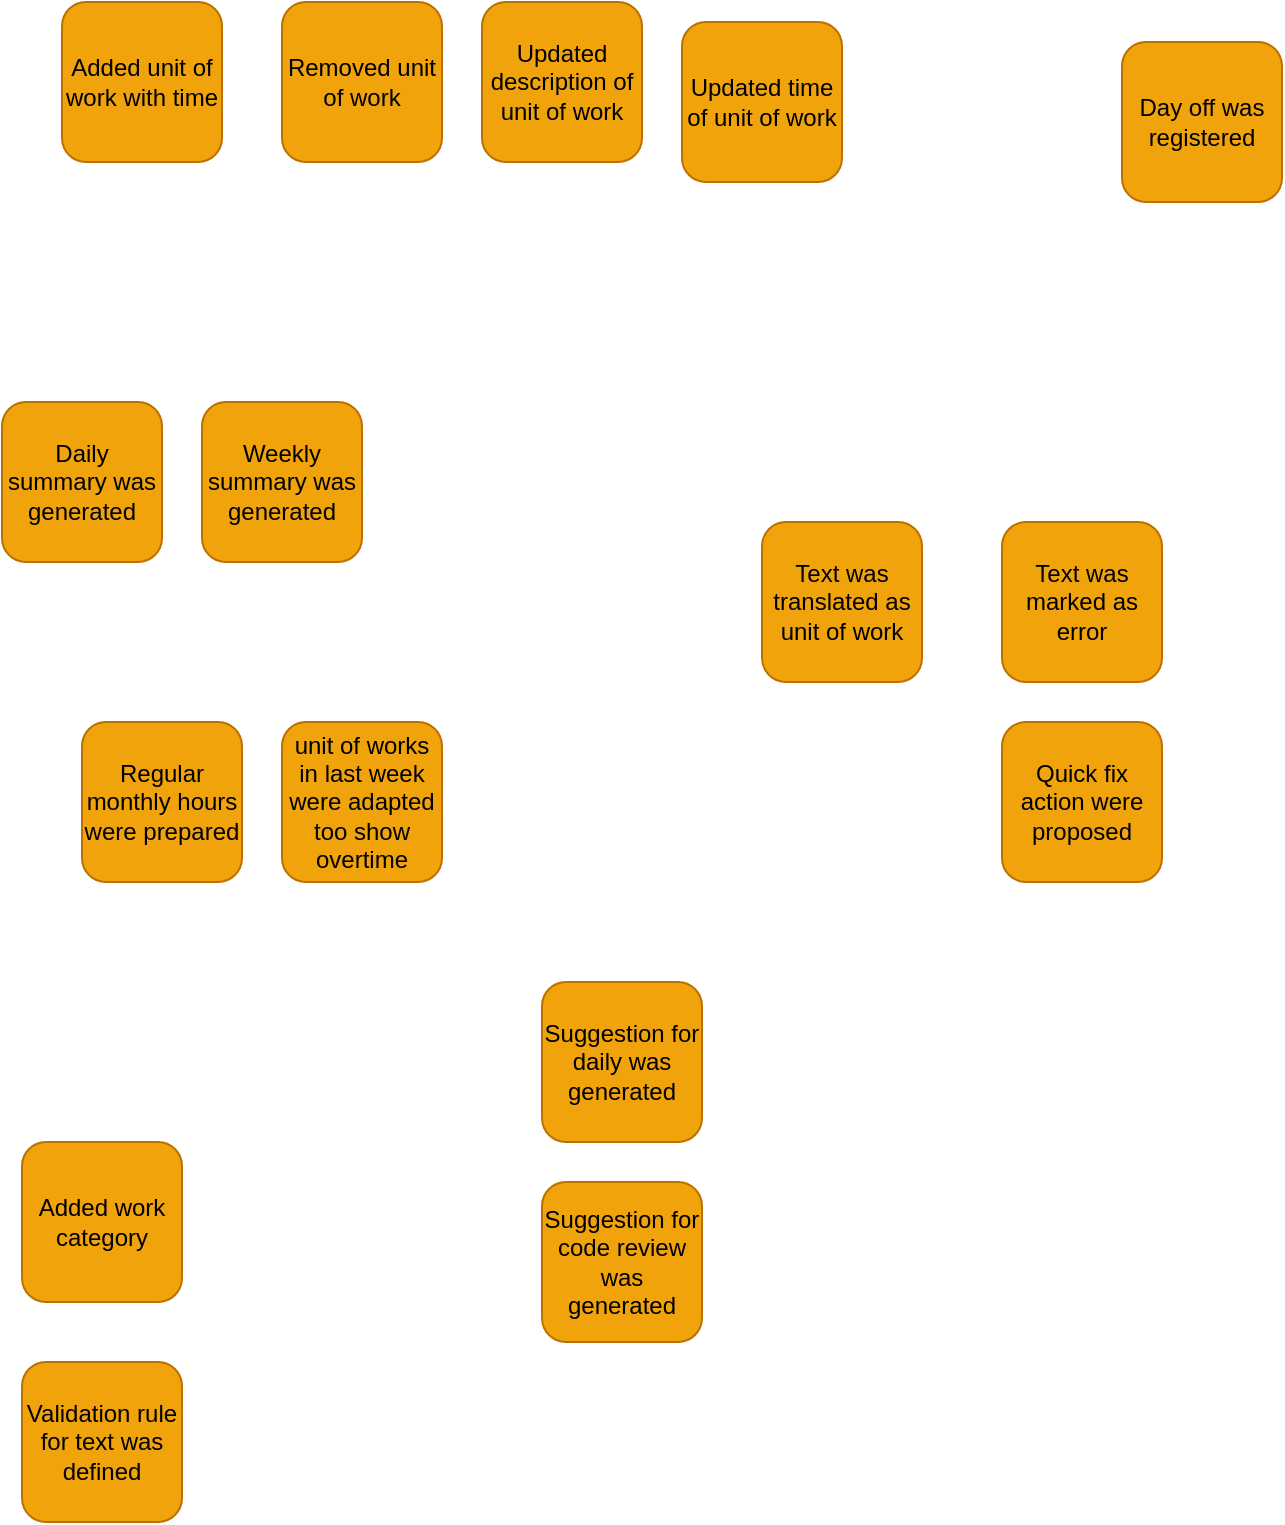 <mxfile version="24.3.1" type="device">
  <diagram name="Strona-1" id="bl7ZA6kfsHHO42JskBi4">
    <mxGraphModel dx="1114" dy="1027" grid="1" gridSize="10" guides="1" tooltips="1" connect="1" arrows="1" fold="1" page="1" pageScale="1" pageWidth="827" pageHeight="1169" math="0" shadow="0">
      <root>
        <mxCell id="0" />
        <mxCell id="1" parent="0" />
        <mxCell id="sYmNI24_GkORY5aPYyPU-1" value="Added work category" style="whiteSpace=wrap;html=1;aspect=fixed;fillColor=#f0a30a;fontColor=#000000;strokeColor=#BD7000;rounded=1;" vertex="1" parent="1">
          <mxGeometry x="60" y="610" width="80" height="80" as="geometry" />
        </mxCell>
        <mxCell id="sYmNI24_GkORY5aPYyPU-2" value="Added unit of work with time" style="whiteSpace=wrap;html=1;aspect=fixed;fillColor=#f0a30a;fontColor=#000000;strokeColor=#BD7000;rounded=1;" vertex="1" parent="1">
          <mxGeometry x="80" y="40" width="80" height="80" as="geometry" />
        </mxCell>
        <mxCell id="sYmNI24_GkORY5aPYyPU-3" value="Removed unit of work" style="whiteSpace=wrap;html=1;aspect=fixed;fillColor=#f0a30a;fontColor=#000000;strokeColor=#BD7000;rounded=1;" vertex="1" parent="1">
          <mxGeometry x="190" y="40" width="80" height="80" as="geometry" />
        </mxCell>
        <mxCell id="sYmNI24_GkORY5aPYyPU-4" value="Updated description of unit of work" style="whiteSpace=wrap;html=1;aspect=fixed;fillColor=#f0a30a;fontColor=#000000;strokeColor=#BD7000;rounded=1;" vertex="1" parent="1">
          <mxGeometry x="290" y="40" width="80" height="80" as="geometry" />
        </mxCell>
        <mxCell id="sYmNI24_GkORY5aPYyPU-5" value="Updated time of unit of work" style="whiteSpace=wrap;html=1;aspect=fixed;fillColor=#f0a30a;fontColor=#000000;strokeColor=#BD7000;rounded=1;" vertex="1" parent="1">
          <mxGeometry x="390" y="50" width="80" height="80" as="geometry" />
        </mxCell>
        <mxCell id="sYmNI24_GkORY5aPYyPU-6" value="Daily summary was generated" style="whiteSpace=wrap;html=1;aspect=fixed;fillColor=#f0a30a;fontColor=#000000;strokeColor=#BD7000;rounded=1;" vertex="1" parent="1">
          <mxGeometry x="50" y="240" width="80" height="80" as="geometry" />
        </mxCell>
        <mxCell id="sYmNI24_GkORY5aPYyPU-7" value="Weekly summary was generated" style="whiteSpace=wrap;html=1;aspect=fixed;fillColor=#f0a30a;fontColor=#000000;strokeColor=#BD7000;rounded=1;" vertex="1" parent="1">
          <mxGeometry x="150" y="240" width="80" height="80" as="geometry" />
        </mxCell>
        <mxCell id="sYmNI24_GkORY5aPYyPU-8" value="Day off was registered" style="whiteSpace=wrap;html=1;aspect=fixed;fillColor=#f0a30a;fontColor=#000000;strokeColor=#BD7000;rounded=1;" vertex="1" parent="1">
          <mxGeometry x="610" y="60" width="80" height="80" as="geometry" />
        </mxCell>
        <mxCell id="sYmNI24_GkORY5aPYyPU-9" value="Text was translated&lt;span style=&quot;background-color: initial;&quot;&gt;&amp;nbsp;as unit of work&lt;/span&gt;" style="whiteSpace=wrap;html=1;aspect=fixed;fillColor=#f0a30a;fontColor=#000000;strokeColor=#BD7000;rounded=1;" vertex="1" parent="1">
          <mxGeometry x="430" y="300" width="80" height="80" as="geometry" />
        </mxCell>
        <mxCell id="sYmNI24_GkORY5aPYyPU-10" value="Text was marked as error" style="whiteSpace=wrap;html=1;aspect=fixed;fillColor=#f0a30a;fontColor=#000000;strokeColor=#BD7000;rounded=1;" vertex="1" parent="1">
          <mxGeometry x="550" y="300" width="80" height="80" as="geometry" />
        </mxCell>
        <mxCell id="sYmNI24_GkORY5aPYyPU-11" value="Quick fix action were proposed" style="whiteSpace=wrap;html=1;aspect=fixed;fillColor=#f0a30a;fontColor=#000000;strokeColor=#BD7000;rounded=1;" vertex="1" parent="1">
          <mxGeometry x="550" y="400" width="80" height="80" as="geometry" />
        </mxCell>
        <mxCell id="sYmNI24_GkORY5aPYyPU-12" value="Regular monthly hours were prepared" style="whiteSpace=wrap;html=1;aspect=fixed;fillColor=#f0a30a;fontColor=#000000;strokeColor=#BD7000;rounded=1;" vertex="1" parent="1">
          <mxGeometry x="90" y="400" width="80" height="80" as="geometry" />
        </mxCell>
        <mxCell id="sYmNI24_GkORY5aPYyPU-13" value="unit of works in last week were adapted too show overtime" style="whiteSpace=wrap;html=1;aspect=fixed;fillColor=#f0a30a;fontColor=#000000;strokeColor=#BD7000;rounded=1;" vertex="1" parent="1">
          <mxGeometry x="190" y="400" width="80" height="80" as="geometry" />
        </mxCell>
        <mxCell id="sYmNI24_GkORY5aPYyPU-14" value="Validation rule for text was defined" style="whiteSpace=wrap;html=1;aspect=fixed;fillColor=#f0a30a;fontColor=#000000;strokeColor=#BD7000;rounded=1;" vertex="1" parent="1">
          <mxGeometry x="60" y="720" width="80" height="80" as="geometry" />
        </mxCell>
        <mxCell id="sYmNI24_GkORY5aPYyPU-15" value="Suggestion for daily was generated" style="whiteSpace=wrap;html=1;aspect=fixed;fillColor=#f0a30a;fontColor=#000000;strokeColor=#BD7000;rounded=1;" vertex="1" parent="1">
          <mxGeometry x="320" y="530" width="80" height="80" as="geometry" />
        </mxCell>
        <mxCell id="sYmNI24_GkORY5aPYyPU-16" value="Suggestion for code review was generated" style="whiteSpace=wrap;html=1;aspect=fixed;fillColor=#f0a30a;fontColor=#000000;strokeColor=#BD7000;rounded=1;" vertex="1" parent="1">
          <mxGeometry x="320" y="630" width="80" height="80" as="geometry" />
        </mxCell>
      </root>
    </mxGraphModel>
  </diagram>
</mxfile>
